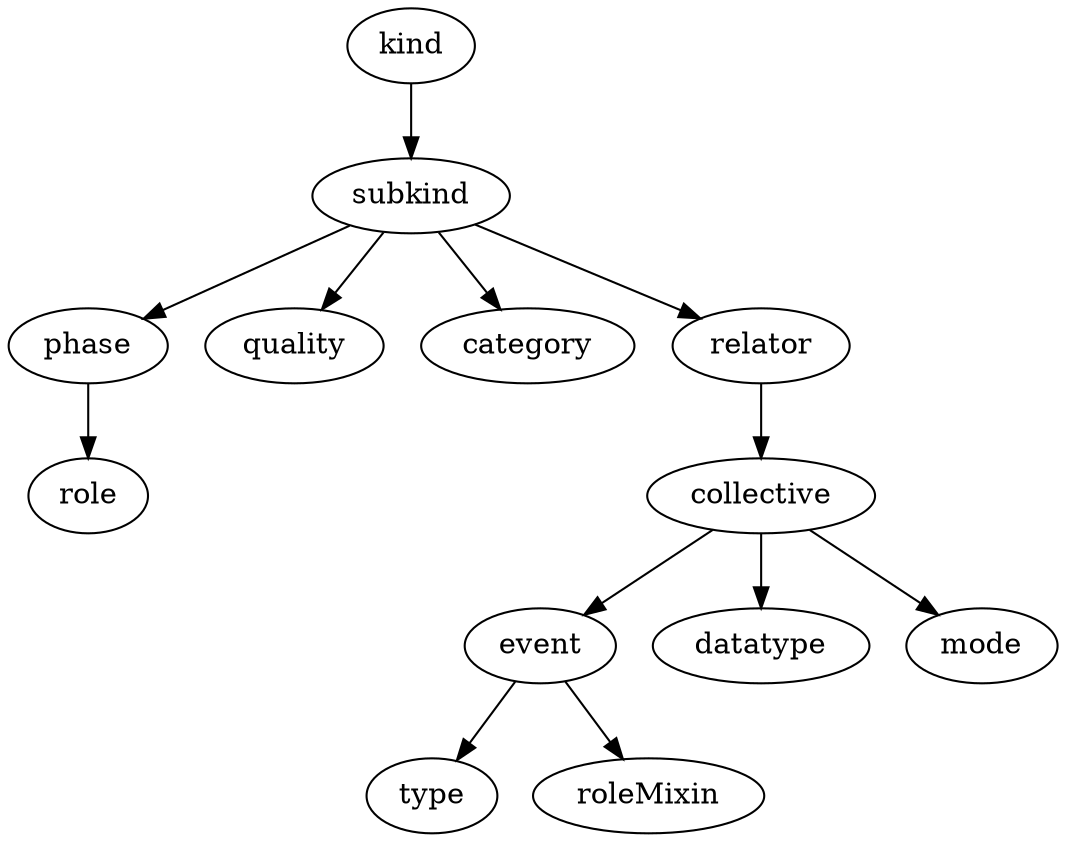 strict digraph {
kind;
subkind;
phase;
quality;
category;
relator;
role;
collective;
event;
datatype;
mode;
type;
roleMixin;
kind -> subkind;
subkind -> phase;
subkind -> quality;
subkind -> category;
subkind -> relator;
phase -> role;
relator -> collective;
collective -> event;
collective -> datatype;
collective -> mode;
event -> type;
event -> roleMixin;
}
